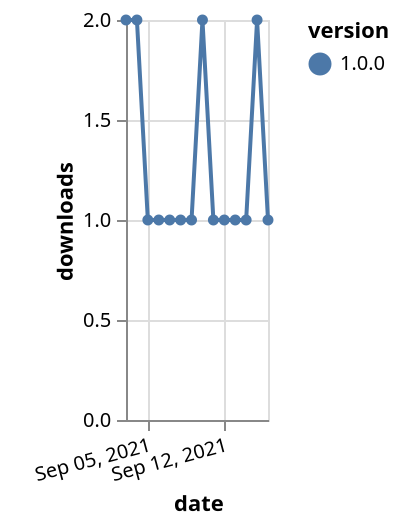 {"$schema": "https://vega.github.io/schema/vega-lite/v5.json", "description": "A simple bar chart with embedded data.", "data": {"values": [{"date": "2021-09-03", "total": 37, "delta": 2, "version": "1.0.0"}, {"date": "2021-09-04", "total": 39, "delta": 2, "version": "1.0.0"}, {"date": "2021-09-05", "total": 40, "delta": 1, "version": "1.0.0"}, {"date": "2021-09-06", "total": 41, "delta": 1, "version": "1.0.0"}, {"date": "2021-09-07", "total": 42, "delta": 1, "version": "1.0.0"}, {"date": "2021-09-08", "total": 43, "delta": 1, "version": "1.0.0"}, {"date": "2021-09-09", "total": 44, "delta": 1, "version": "1.0.0"}, {"date": "2021-09-10", "total": 46, "delta": 2, "version": "1.0.0"}, {"date": "2021-09-11", "total": 47, "delta": 1, "version": "1.0.0"}, {"date": "2021-09-12", "total": 48, "delta": 1, "version": "1.0.0"}, {"date": "2021-09-13", "total": 49, "delta": 1, "version": "1.0.0"}, {"date": "2021-09-14", "total": 50, "delta": 1, "version": "1.0.0"}, {"date": "2021-09-15", "total": 52, "delta": 2, "version": "1.0.0"}, {"date": "2021-09-16", "total": 53, "delta": 1, "version": "1.0.0"}]}, "width": "container", "mark": {"type": "line", "point": {"filled": true}}, "encoding": {"x": {"field": "date", "type": "temporal", "timeUnit": "yearmonthdate", "title": "date", "axis": {"labelAngle": -15}}, "y": {"field": "delta", "type": "quantitative", "title": "downloads"}, "color": {"field": "version", "type": "nominal"}, "tooltip": {"field": "delta"}}}